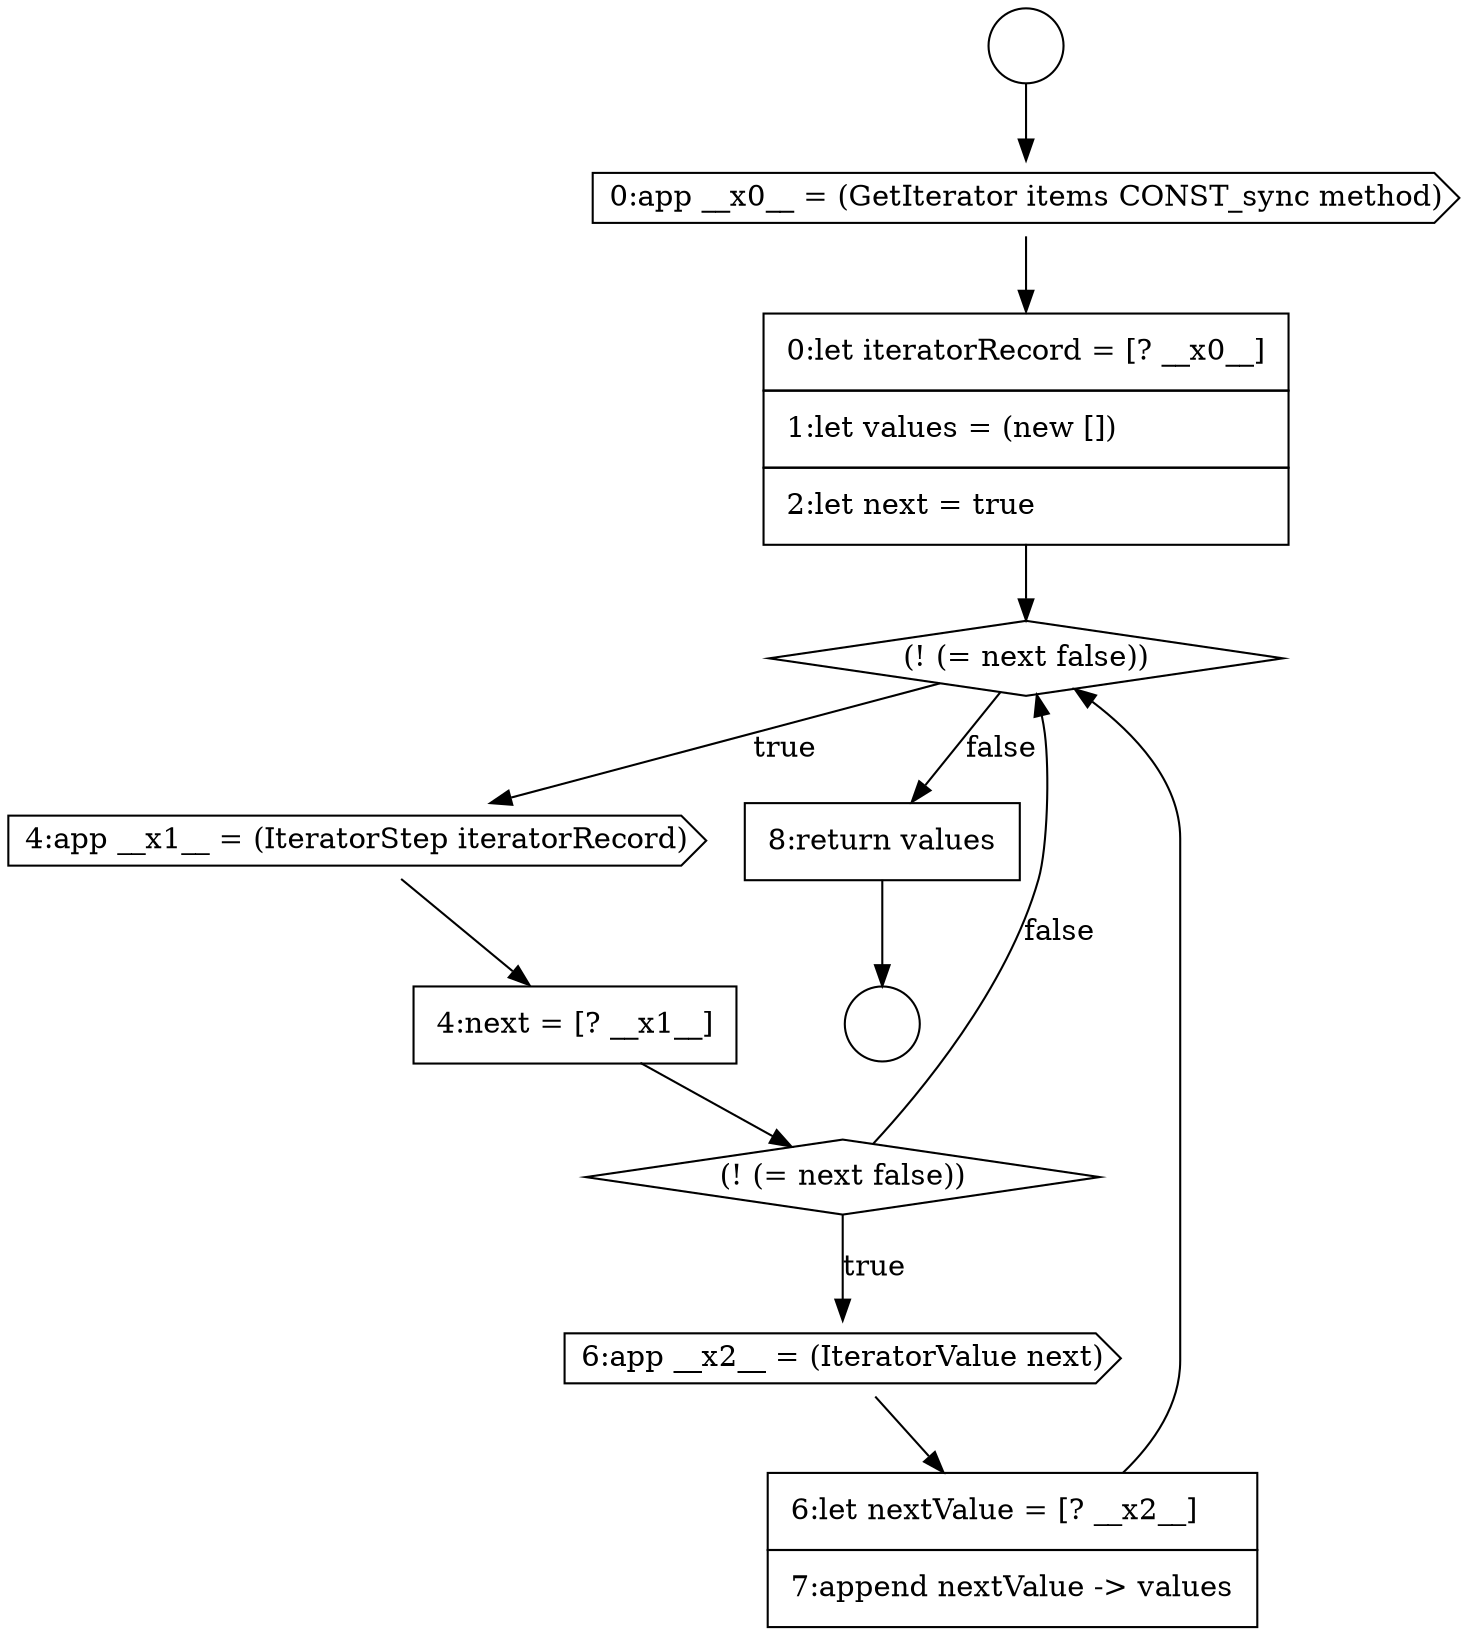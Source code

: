 digraph {
  node16372 [shape=circle label=" " color="black" fillcolor="white" style=filled]
  node16376 [shape=diamond, label=<<font color="black">(! (= next false))</font>> color="black" fillcolor="white" style=filled]
  node16379 [shape=diamond, label=<<font color="black">(! (= next false))</font>> color="black" fillcolor="white" style=filled]
  node16381 [shape=none, margin=0, label=<<font color="black">
    <table border="0" cellborder="1" cellspacing="0" cellpadding="10">
      <tr><td align="left">6:let nextValue = [? __x2__]</td></tr>
      <tr><td align="left">7:append nextValue -&gt; values</td></tr>
    </table>
  </font>> color="black" fillcolor="white" style=filled]
  node16377 [shape=cds, label=<<font color="black">4:app __x1__ = (IteratorStep iteratorRecord)</font>> color="black" fillcolor="white" style=filled]
  node16374 [shape=cds, label=<<font color="black">0:app __x0__ = (GetIterator items CONST_sync method)</font>> color="black" fillcolor="white" style=filled]
  node16382 [shape=none, margin=0, label=<<font color="black">
    <table border="0" cellborder="1" cellspacing="0" cellpadding="10">
      <tr><td align="left">8:return values</td></tr>
    </table>
  </font>> color="black" fillcolor="white" style=filled]
  node16378 [shape=none, margin=0, label=<<font color="black">
    <table border="0" cellborder="1" cellspacing="0" cellpadding="10">
      <tr><td align="left">4:next = [? __x1__]</td></tr>
    </table>
  </font>> color="black" fillcolor="white" style=filled]
  node16373 [shape=circle label=" " color="black" fillcolor="white" style=filled]
  node16375 [shape=none, margin=0, label=<<font color="black">
    <table border="0" cellborder="1" cellspacing="0" cellpadding="10">
      <tr><td align="left">0:let iteratorRecord = [? __x0__]</td></tr>
      <tr><td align="left">1:let values = (new [])</td></tr>
      <tr><td align="left">2:let next = true</td></tr>
    </table>
  </font>> color="black" fillcolor="white" style=filled]
  node16380 [shape=cds, label=<<font color="black">6:app __x2__ = (IteratorValue next)</font>> color="black" fillcolor="white" style=filled]
  node16381 -> node16376 [ color="black"]
  node16376 -> node16377 [label=<<font color="black">true</font>> color="black"]
  node16376 -> node16382 [label=<<font color="black">false</font>> color="black"]
  node16379 -> node16380 [label=<<font color="black">true</font>> color="black"]
  node16379 -> node16376 [label=<<font color="black">false</font>> color="black"]
  node16378 -> node16379 [ color="black"]
  node16375 -> node16376 [ color="black"]
  node16377 -> node16378 [ color="black"]
  node16380 -> node16381 [ color="black"]
  node16372 -> node16374 [ color="black"]
  node16382 -> node16373 [ color="black"]
  node16374 -> node16375 [ color="black"]
}
